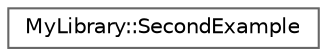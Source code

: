 digraph "Graphical Class Hierarchy"
{
 // LATEX_PDF_SIZE
  bgcolor="transparent";
  edge [fontname=Helvetica,fontsize=10,labelfontname=Helvetica,labelfontsize=10];
  node [fontname=Helvetica,fontsize=10,shape=box,height=0.2,width=0.4];
  rankdir="LR";
  Node0 [id="Node000000",label="MyLibrary::SecondExample",height=0.2,width=0.4,color="grey40", fillcolor="white", style="filled",URL="$class_my_library_1_1_second_example.html",tooltip=" "];
}
